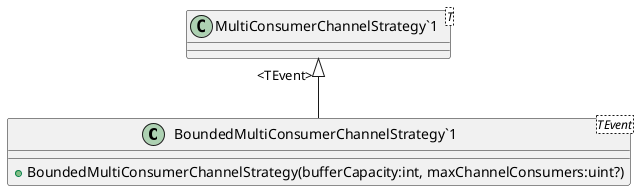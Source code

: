 @startuml
class "BoundedMultiConsumerChannelStrategy`1"<TEvent> {
    + BoundedMultiConsumerChannelStrategy(bufferCapacity:int, maxChannelConsumers:uint?)
}
class "MultiConsumerChannelStrategy`1"<T> {
}
"MultiConsumerChannelStrategy`1" "<TEvent>" <|-- "BoundedMultiConsumerChannelStrategy`1"
@enduml
